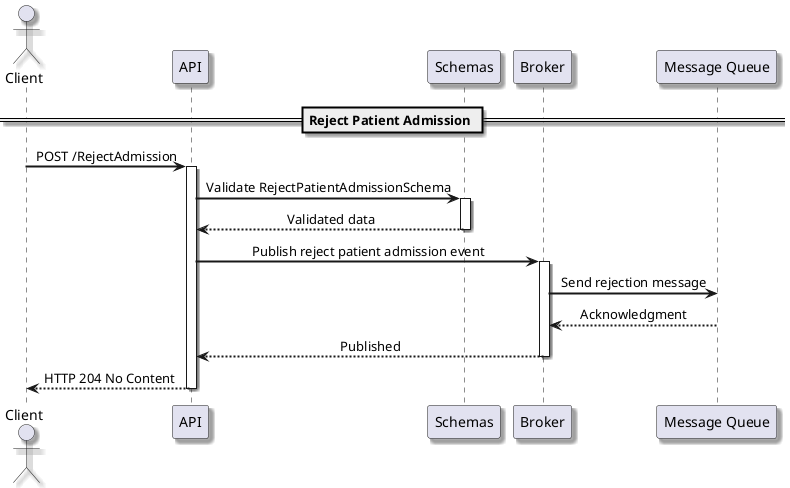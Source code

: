 @startuml

skinparam componentStyle uml2
skinparam defaultFontName Arial
skinparam defaultTextAlignment center
skinparam shadowing true
skinparam arrowThickness 2
skinparam componentBorderColor Black
skinparam queueBackgroundColor LightGray

actor Client as C
participant "API" as API
participant "Schemas" as S
participant "Broker" as B
participant "Message Queue" as MQ

== Reject Patient Admission ==

C -> API: POST /RejectAdmission
activate API
API -> S: Validate RejectPatientAdmissionSchema
activate S
S --> API: Validated data
deactivate S
API -> B: Publish reject patient admission event
activate B
B -> MQ: Send rejection message
MQ --> B: Acknowledgment
B --> API: Published
deactivate B
API --> C: HTTP 204 No Content
deactivate API

@enduml